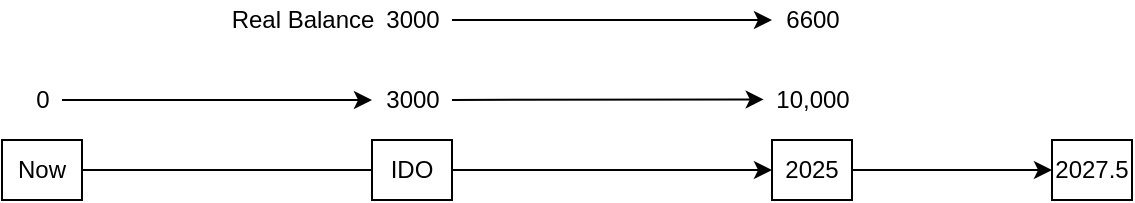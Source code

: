 <mxfile>
    <diagram id="S_vmiLRCAj6UxQ1nAZCq" name="Page-1">
        <mxGraphModel dx="579" dy="439" grid="1" gridSize="10" guides="1" tooltips="1" connect="1" arrows="1" fold="1" page="1" pageScale="1" pageWidth="850" pageHeight="1100" math="0" shadow="0">
            <root>
                <mxCell id="0"/>
                <mxCell id="1" parent="0"/>
                <mxCell id="18" style="edgeStyle=none;html=1;entryX=0.017;entryY=0.485;entryDx=0;entryDy=0;entryPerimeter=0;" edge="1" parent="1" source="2" target="17">
                    <mxGeometry relative="1" as="geometry"/>
                </mxCell>
                <mxCell id="2" value="3000" style="text;html=1;align=center;verticalAlign=middle;resizable=0;points=[];autosize=1;strokeColor=none;fillColor=none;" vertex="1" parent="1">
                    <mxGeometry x="250" y="190" width="40" height="20" as="geometry"/>
                </mxCell>
                <mxCell id="7" style="edgeStyle=none;html=1;entryX=0;entryY=0.5;entryDx=0;entryDy=0;startArrow=none;" edge="1" parent="1" source="8" target="5">
                    <mxGeometry relative="1" as="geometry"/>
                </mxCell>
                <mxCell id="4" value="Now" style="whiteSpace=wrap;html=1;" vertex="1" parent="1">
                    <mxGeometry x="65" y="220" width="40" height="30" as="geometry"/>
                </mxCell>
                <mxCell id="12" style="edgeStyle=none;html=1;entryX=0;entryY=0.5;entryDx=0;entryDy=0;" edge="1" parent="1" source="5" target="11">
                    <mxGeometry relative="1" as="geometry"/>
                </mxCell>
                <mxCell id="5" value="2025" style="whiteSpace=wrap;html=1;" vertex="1" parent="1">
                    <mxGeometry x="450" y="220" width="40" height="30" as="geometry"/>
                </mxCell>
                <mxCell id="8" value="IDO" style="whiteSpace=wrap;html=1;" vertex="1" parent="1">
                    <mxGeometry x="250" y="220" width="40" height="30" as="geometry"/>
                </mxCell>
                <mxCell id="10" value="" style="edgeStyle=none;html=1;entryX=0;entryY=0.5;entryDx=0;entryDy=0;endArrow=none;" edge="1" parent="1" source="4" target="8">
                    <mxGeometry relative="1" as="geometry">
                        <mxPoint x="105" y="235" as="sourcePoint"/>
                        <mxPoint x="450" y="235" as="targetPoint"/>
                    </mxGeometry>
                </mxCell>
                <mxCell id="11" value="2027.5" style="whiteSpace=wrap;html=1;" vertex="1" parent="1">
                    <mxGeometry x="590" y="220" width="40" height="30" as="geometry"/>
                </mxCell>
                <mxCell id="14" style="edgeStyle=none;html=1;" edge="1" parent="1" source="13" target="2">
                    <mxGeometry relative="1" as="geometry"/>
                </mxCell>
                <mxCell id="13" value="0" style="text;html=1;align=center;verticalAlign=middle;resizable=0;points=[];autosize=1;strokeColor=none;fillColor=none;" vertex="1" parent="1">
                    <mxGeometry x="75" y="190" width="20" height="20" as="geometry"/>
                </mxCell>
                <mxCell id="20" style="edgeStyle=none;html=1;" edge="1" parent="1" source="15" target="19">
                    <mxGeometry relative="1" as="geometry"/>
                </mxCell>
                <mxCell id="15" value="3000" style="text;html=1;align=center;verticalAlign=middle;resizable=0;points=[];autosize=1;strokeColor=none;fillColor=none;" vertex="1" parent="1">
                    <mxGeometry x="250" y="150" width="40" height="20" as="geometry"/>
                </mxCell>
                <mxCell id="16" value="Real Balance" style="text;html=1;align=center;verticalAlign=middle;resizable=0;points=[];autosize=1;strokeColor=none;fillColor=none;" vertex="1" parent="1">
                    <mxGeometry x="170" y="150" width="90" height="20" as="geometry"/>
                </mxCell>
                <mxCell id="17" value="10,000" style="text;html=1;align=center;verticalAlign=middle;resizable=0;points=[];autosize=1;strokeColor=none;fillColor=none;" vertex="1" parent="1">
                    <mxGeometry x="445" y="190" width="50" height="20" as="geometry"/>
                </mxCell>
                <mxCell id="19" value="6600" style="text;html=1;align=center;verticalAlign=middle;resizable=0;points=[];autosize=1;strokeColor=none;fillColor=none;" vertex="1" parent="1">
                    <mxGeometry x="450" y="150" width="40" height="20" as="geometry"/>
                </mxCell>
            </root>
        </mxGraphModel>
    </diagram>
</mxfile>
